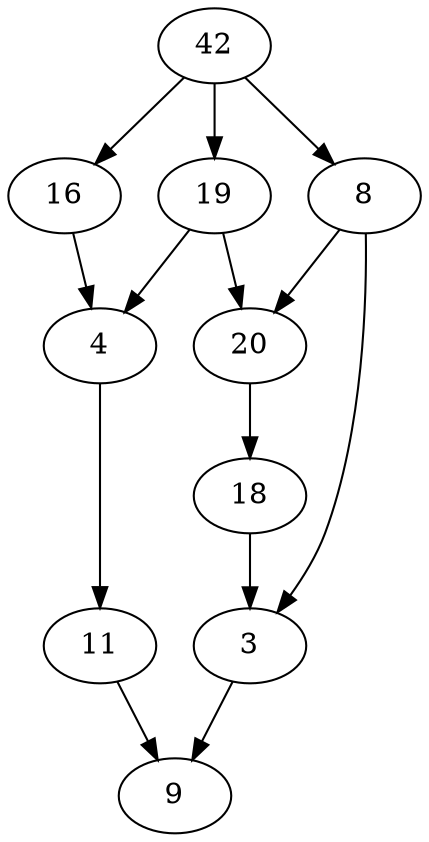 digraph grafo{
4 -> 11;
18 -> 3;
19 -> 20;
19 -> 4;
42 -> 16;
42 -> 8;
42 -> 19;
16 -> 4;
20 -> 18;
8 -> 20;
8 -> 3;
11 -> 9;
3 -> 9;
}
